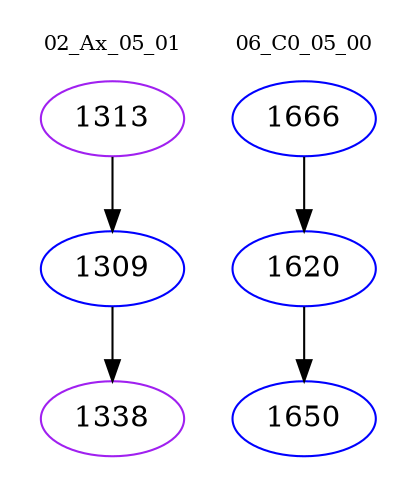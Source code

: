 digraph{
subgraph cluster_0 {
color = white
label = "02_Ax_05_01";
fontsize=10;
T0_1313 [label="1313", color="purple"]
T0_1313 -> T0_1309 [color="black"]
T0_1309 [label="1309", color="blue"]
T0_1309 -> T0_1338 [color="black"]
T0_1338 [label="1338", color="purple"]
}
subgraph cluster_1 {
color = white
label = "06_C0_05_00";
fontsize=10;
T1_1666 [label="1666", color="blue"]
T1_1666 -> T1_1620 [color="black"]
T1_1620 [label="1620", color="blue"]
T1_1620 -> T1_1650 [color="black"]
T1_1650 [label="1650", color="blue"]
}
}
